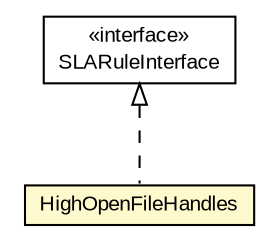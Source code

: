 #!/usr/local/bin/dot
#
# Class diagram 
# Generated by UMLGraph version R5_6-24-gf6e263 (http://www.umlgraph.org/)
#

digraph G {
	edge [fontname="arial",fontsize=10,labelfontname="arial",labelfontsize=10];
	node [fontname="arial",fontsize=10,shape=plaintext];
	nodesep=0.25;
	ranksep=0.5;
	// org.miloss.fgsms.plugins.sla.SLARuleInterface
	c634226 [label=<<table title="org.miloss.fgsms.plugins.sla.SLARuleInterface" border="0" cellborder="1" cellspacing="0" cellpadding="2" port="p" href="../../plugins/sla/SLARuleInterface.html">
		<tr><td><table border="0" cellspacing="0" cellpadding="1">
<tr><td align="center" balign="center"> &#171;interface&#187; </td></tr>
<tr><td align="center" balign="center"> SLARuleInterface </td></tr>
		</table></td></tr>
		</table>>, URL="../../plugins/sla/SLARuleInterface.html", fontname="arial", fontcolor="black", fontsize=10.0];
	// org.miloss.fgsms.sla.rules.HighOpenFileHandles
	c635007 [label=<<table title="org.miloss.fgsms.sla.rules.HighOpenFileHandles" border="0" cellborder="1" cellspacing="0" cellpadding="2" port="p" bgcolor="lemonChiffon" href="./HighOpenFileHandles.html">
		<tr><td><table border="0" cellspacing="0" cellpadding="1">
<tr><td align="center" balign="center"> HighOpenFileHandles </td></tr>
		</table></td></tr>
		</table>>, URL="./HighOpenFileHandles.html", fontname="arial", fontcolor="black", fontsize=10.0];
	//org.miloss.fgsms.sla.rules.HighOpenFileHandles implements org.miloss.fgsms.plugins.sla.SLARuleInterface
	c634226:p -> c635007:p [dir=back,arrowtail=empty,style=dashed];
}

